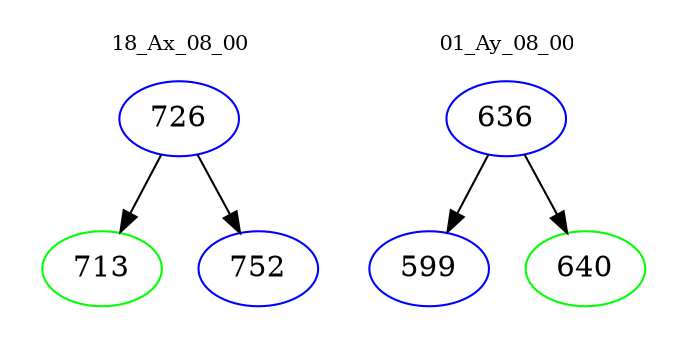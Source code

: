 digraph{
subgraph cluster_0 {
color = white
label = "18_Ax_08_00";
fontsize=10;
T0_726 [label="726", color="blue"]
T0_726 -> T0_713 [color="black"]
T0_713 [label="713", color="green"]
T0_726 -> T0_752 [color="black"]
T0_752 [label="752", color="blue"]
}
subgraph cluster_1 {
color = white
label = "01_Ay_08_00";
fontsize=10;
T1_636 [label="636", color="blue"]
T1_636 -> T1_599 [color="black"]
T1_599 [label="599", color="blue"]
T1_636 -> T1_640 [color="black"]
T1_640 [label="640", color="green"]
}
}
